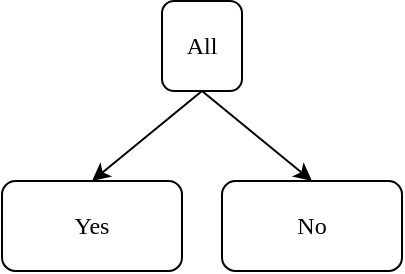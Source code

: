 <mxfile version="10.6.6" type="device"><diagram name="Page-1" id="10a91c8b-09ff-31b1-d368-03940ed4cc9e"><mxGraphModel dx="961" dy="556" grid="1" gridSize="10" guides="1" tooltips="1" connect="1" arrows="1" fold="1" page="1" pageScale="1" pageWidth="400" pageHeight="400" background="#ffffff" math="0" shadow="0"><root><mxCell id="0"/><mxCell id="1" parent="0"/><mxCell id="62893188c0fa7362-12" value="Yes&lt;br&gt;" style="whiteSpace=wrap;html=1;rounded=1;shadow=0;labelBackgroundColor=none;strokeColor=#000000;strokeWidth=1;fillColor=#ffffff;fontFamily=Verdana;fontSize=12;fontColor=#000000;align=center;glass=0;" parent="1" vertex="1"><mxGeometry x="300" y="152.5" width="90" height="45" as="geometry"/></mxCell><mxCell id="zqjU6Is-Ee5SVb4OP-bb-6" value="No&lt;br&gt;" style="whiteSpace=wrap;html=1;rounded=1;shadow=0;labelBackgroundColor=none;strokeColor=#000000;strokeWidth=1;fillColor=#ffffff;fontFamily=Verdana;fontSize=12;fontColor=#000000;align=center;" parent="1" vertex="1"><mxGeometry x="410" y="152.5" width="90" height="45" as="geometry"/></mxCell><mxCell id="zqjU6Is-Ee5SVb4OP-bb-23" style="edgeStyle=none;rounded=0;orthogonalLoop=1;jettySize=auto;html=0;exitX=0.5;exitY=1;exitDx=0;exitDy=0;entryX=0.5;entryY=0;entryDx=0;entryDy=0;endArrow=classic;endFill=1;fontColor=none;shadow=0;" parent="1" source="zqjU6Is-Ee5SVb4OP-bb-21" target="62893188c0fa7362-12" edge="1"><mxGeometry relative="1" as="geometry"/></mxCell><mxCell id="zqjU6Is-Ee5SVb4OP-bb-24" style="edgeStyle=none;rounded=0;orthogonalLoop=1;jettySize=auto;html=0;exitX=0.5;exitY=1;exitDx=0;exitDy=0;entryX=0.5;entryY=0;entryDx=0;entryDy=0;endArrow=classic;endFill=1;fontColor=none;shadow=0;" parent="1" source="zqjU6Is-Ee5SVb4OP-bb-21" target="zqjU6Is-Ee5SVb4OP-bb-6" edge="1"><mxGeometry relative="1" as="geometry"/></mxCell><mxCell id="CtPt7kRRKyrElE4kS757-3" style="edgeStyle=orthogonalEdgeStyle;orthogonalLoop=1;jettySize=auto;html=1;strokeColor=none;rounded=0;" parent="1" source="zqjU6Is-Ee5SVb4OP-bb-21" edge="1"><mxGeometry relative="1" as="geometry"><mxPoint x="399.69" y="152.5" as="targetPoint"/></mxGeometry></mxCell><mxCell id="zqjU6Is-Ee5SVb4OP-bb-21" value="All" style="whiteSpace=wrap;html=1;rounded=1;shadow=0;labelBackgroundColor=none;strokeColor=#000000;strokeWidth=1;fillColor=#ffffff;fontFamily=Verdana;fontSize=12;fontColor=#000000;align=center;" parent="1" vertex="1"><mxGeometry x="380" y="62.5" width="40" height="45" as="geometry"/></mxCell></root></mxGraphModel></diagram></mxfile>